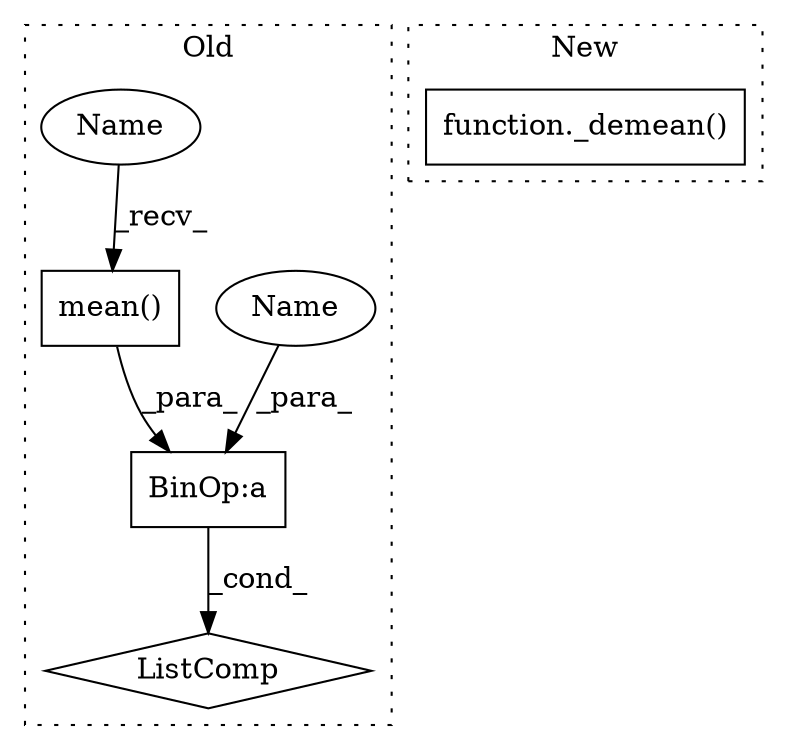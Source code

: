 digraph G {
subgraph cluster0 {
1 [label="mean()" a="75" s="7035" l="14" shape="box"];
3 [label="BinOp:a" a="82" s="7032" l="3" shape="box"];
4 [label="ListComp" a="106" s="7029" l="50" shape="diamond"];
5 [label="Name" a="87" s="7030" l="2" shape="ellipse"];
6 [label="Name" a="87" s="7035" l="2" shape="ellipse"];
label = "Old";
style="dotted";
}
subgraph cluster1 {
2 [label="function._demean()" a="75" s="6958,6967" l="8,6" shape="box"];
label = "New";
style="dotted";
}
1 -> 3 [label="_para_"];
3 -> 4 [label="_cond_"];
5 -> 3 [label="_para_"];
6 -> 1 [label="_recv_"];
}